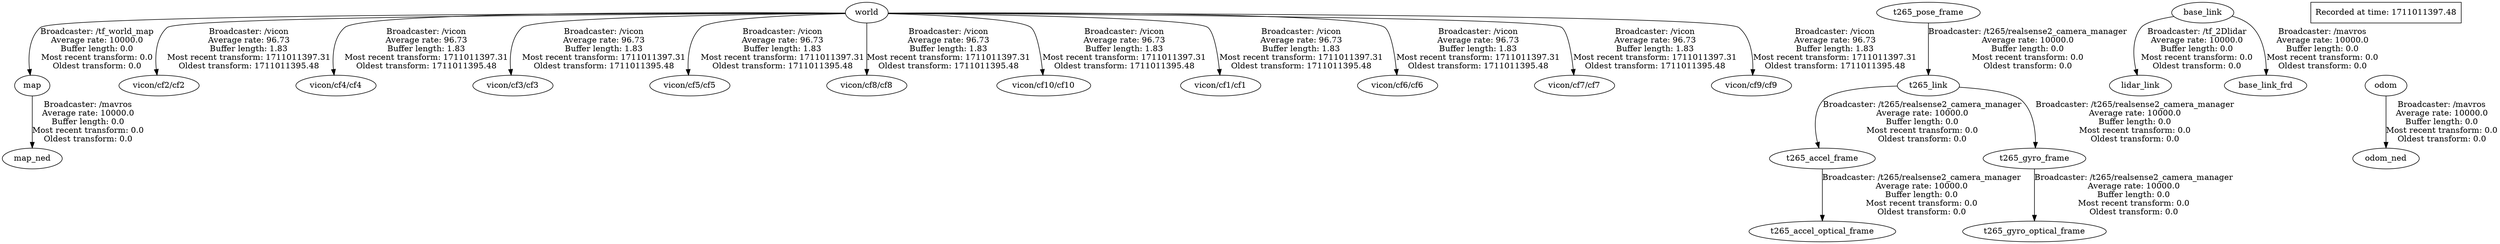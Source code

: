 digraph graphname {
	graph [bb="0,0,3366.5,417",
		compound=True,
		rank=same,
		rankdir=TB,
		ranksep=0.2
	];
	node [label="\N"];
	world	 [height=0.5,
		label=world,
		pos="1172.5,399",
		shape=ellipse,
		width=0.86659];
	map	 [height=0.5,
		label=map,
		pos="43.546,272",
		shape=ellipse,
		width=0.75];
	world -> map	 [label="Broadcaster: /tf_world_map\nAverage rate: 10000.0\nBuffer length: 0.0\nMost recent transform: 0.0\nOldest transform: 0.0",
		lp="134.55,335.5",
		penwidth=1,
		pos="e,39.859,290.14 1141.3,398.82 962.74,397.76 78.332,391.53 57.546,373 37.609,355.22 36.311,323.31 38.606,300.11"];
	vicon__cf2__cf2	 [height=0.5,
		label="vicon/cf2/cf2",
		pos="220.55,272",
		shape=ellipse,
		width=1.6068];
	world -> vicon__cf2__cf2	 [label="Broadcaster: /vicon\nAverage rate: 96.73\nBuffer length: 1.83\nMost recent transform: 1711011397.31\nOldest transform: 1711011395.48",
		lp="342.05,335.5",
		penwidth=1,
		pos="e,216.87,290.12 1141.2,398.68 979.96,396.98 251.81,388.46 234.55,373 214.65,355.18 213.34,323.28 215.63,300.09"];
	vicon__cf4__cf4	 [height=0.5,
		label="vicon/cf4/cf4",
		pos="458.55,272",
		shape=ellipse,
		width=1.6068];
	world -> vicon__cf4__cf4	 [label="Broadcaster: /vicon\nAverage rate: 96.73\nBuffer length: 1.83\nMost recent transform: 1711011397.31\nOldest transform: 1711011395.48",
		lp="581.05,335.5",
		penwidth=1,
		pos="e,455.1,290.12 1141.1,398.94 1008.2,398.54 498.71,395.53 473.55,373 453.62,355.16 451.97,323.26 453.98,300.07"];
	vicon__cf3__cf3	 [height=0.5,
		label="vicon/cf3/cf3",
		pos="696.55,272",
		shape=ellipse,
		width=1.6068];
	world -> vicon__cf3__cf3	 [label="Broadcaster: /vicon\nAverage rate: 96.73\nBuffer length: 1.83\nMost recent transform: 1711011397.31\nOldest transform: 1711011395.48",
		lp="820.05,335.5",
		penwidth=1,
		pos="e,693.37,290.07 1141.1,398.3 1039.9,395.9 728.44,387.37 712.55,373 692.76,355.12 690.69,323.45 692.35,300.33"];
	vicon__cf5__cf5	 [height=0.5,
		label="vicon/cf5/cf5",
		pos="934.55,272",
		shape=ellipse,
		width=1.6068];
	world -> vicon__cf5__cf5	 [label="Broadcaster: /vicon\nAverage rate: 96.73\nBuffer length: 1.83\nMost recent transform: 1711011397.31\nOldest transform: 1711011395.48",
		lp="1061,335.5",
		penwidth=1,
		pos="e,932.13,290.32 1141.3,397.32 1084.1,393.94 967.01,385.58 953.55,373 934.08,354.81 930.86,323.47 931.55,300.51"];
	vicon__cf8__cf8	 [height=0.5,
		label="vicon/cf8/cf8",
		pos="1172.5,272",
		shape=ellipse,
		width=1.6068];
	world -> vicon__cf8__cf8	 [label="Broadcaster: /vicon\nAverage rate: 96.73\nBuffer length: 1.83\nMost recent transform: 1711011397.31\nOldest transform: 1711011395.48",
		lp="1280,335.5",
		penwidth=1,
		pos="e,1172.5,290.16 1172.5,380.8 1172.5,359.77 1172.5,324.91 1172.5,300.32"];
	vicon__cf10__cf10	 [height=0.5,
		label="vicon/cf10/cf10",
		pos="1410.5,272",
		shape=ellipse,
		width=1.8415];
	world -> vicon__cf10__cf10	 [label="Broadcaster: /vicon\nAverage rate: 96.73\nBuffer length: 1.83\nMost recent transform: 1711011397.31\nOldest transform: 1711011395.48",
		lp="1516,335.5",
		penwidth=1,
		pos="e,1409.1,290.11 1203.8,397.22 1260.3,393.72 1375.1,385.2 1388.5,373 1399.1,363.4 1405,326.73 1408,300.34"];
	vicon__cf1__cf1	 [height=0.5,
		label="vicon/cf1/cf1",
		pos="1648.5,272",
		shape=ellipse,
		width=1.6068];
	world -> vicon__cf1__cf1	 [label="Broadcaster: /vicon\nAverage rate: 96.73\nBuffer length: 1.83\nMost recent transform: 1711011397.31\nOldest transform: 1711011395.48",
		lp="1754,335.5",
		penwidth=1,
		pos="e,1647.2,290.21 1203.9,398.24 1304,395.67 1610.5,386.71 1626.5,373 1637.4,363.73 1643.3,326.98 1646.1,300.48"];
	vicon__cf6__cf6	 [height=0.5,
		label="vicon/cf6/cf6",
		pos="1886.5,272",
		shape=ellipse,
		width=1.6068];
	world -> vicon__cf6__cf6	 [label="Broadcaster: /vicon\nAverage rate: 96.73\nBuffer length: 1.83\nMost recent transform: 1711011397.31\nOldest transform: 1711011395.48",
		lp="1992,335.5",
		penwidth=1,
		pos="e,1885.2,290.24 1204.1,398.88 1336.2,398.25 1838.9,394.44 1864.5,373 1875.5,363.84 1881.3,327.06 1884.2,300.53"];
	vicon__cf7__cf7	 [height=0.5,
		label="vicon/cf7/cf7",
		pos="2124.5,272",
		shape=ellipse,
		width=1.6068];
	world -> vicon__cf7__cf7	 [label="Broadcaster: /vicon\nAverage rate: 96.73\nBuffer length: 1.83\nMost recent transform: 1711011397.31\nOldest transform: 1711011395.48",
		lp="2230,335.5",
		penwidth=1,
		pos="e,2123.2,290.26 1203.9,398.65 1364.2,396.8 2084.9,387.66 2102.5,373 2113.5,363.89 2119.4,327.1 2122.2,300.55"];
	vicon__cf9__cf9	 [height=0.5,
		label="vicon/cf9/cf9",
		pos="2362.5,272",
		shape=ellipse,
		width=1.6068];
	world -> vicon__cf9__cf9	 [label="Broadcaster: /vicon\nAverage rate: 96.73\nBuffer length: 1.83\nMost recent transform: 1711011397.31\nOldest transform: 1711011395.48",
		lp="2473,335.5",
		penwidth=1,
		pos="e,2364.6,290.34 1204,398.83 1388.1,397.79 2318,391.59 2340.5,373 2361.4,355.78 2365.3,323.77 2365,300.39"];
	map_ned	 [height=0.5,
		label=map_ned,
		pos="43.546,145",
		shape=ellipse,
		width=1.2096];
	map -> map_ned	 [label="Broadcaster: /mavros\nAverage rate: 10000.0\nBuffer length: 0.0\nMost recent transform: 0.0\nOldest transform: 0.0",
		lp="117.55,208.5",
		penwidth=1,
		pos="e,43.546,163.16 43.546,253.8 43.546,232.77 43.546,197.91 43.546,173.32"];
	t265_link	 [height=0.5,
		label=t265_link,
		pos="2600.5,272",
		shape=ellipse,
		width=1.2277];
	t265_accel_frame	 [height=0.5,
		label=t265_accel_frame,
		pos="2458.5,145",
		shape=ellipse,
		width=2.0582];
	t265_link -> t265_accel_frame	 [label="Broadcaster: /t265/realsense2_camera_manager\nAverage rate: 10000.0\nBuffer length: 0.0\nMost recent transform: 0.0\nOldest transform: 0.0",
		lp="2590,208.5",
		penwidth=1,
		pos="e,2452.5,163.03 2556.4,269.84 2519.8,267.01 2471.8,260.57 2459.5,246 2442.8,226.07 2445.1,195.28 2450.1,172.94"];
	t265_gyro_frame	 [height=0.5,
		label=t265_gyro_frame,
		pos="2742.5,145",
		shape=ellipse,
		width=2.004];
	t265_link -> t265_gyro_frame	 [label="Broadcaster: /t265/realsense2_camera_manager\nAverage rate: 10000.0\nBuffer length: 0.0\nMost recent transform: 0.0\nOldest transform: 0.0",
		lp="2875,208.5",
		penwidth=1,
		pos="e,2744,163.05 2643.4,267.61 2673.3,263.67 2709.7,256.81 2720.5,246 2739.5,227.06 2743.8,195.84 2744.1,173.12"];
	t265_accel_optical_frame	 [height=0.5,
		label=t265_accel_optical_frame,
		pos="2458.5,18",
		shape=ellipse,
		width=2.8525];
	t265_accel_frame -> t265_accel_optical_frame	 [label="Broadcaster: /t265/realsense2_camera_manager\nAverage rate: 10000.0\nBuffer length: 0.0\nMost recent transform: 0.0\nOldest transform: 0.0",
		lp="2589,81.5",
		penwidth=1,
		pos="e,2458.5,36.162 2458.5,126.8 2458.5,105.77 2458.5,70.909 2458.5,46.324"];
	base_link	 [height=0.5,
		label=base_link,
		pos="2969.5,399",
		shape=ellipse,
		width=1.2277];
	lidar_link	 [height=0.5,
		label=lidar_link,
		pos="2884.5,272",
		shape=ellipse,
		width=1.2457];
	base_link -> lidar_link	 [label="Broadcaster: /tf_2Dlidar\nAverage rate: 10000.0\nBuffer length: 0.0\nMost recent transform: 0.0\nOldest transform: 0.0",
		lp="2959.5,335.5",
		penwidth=1,
		pos="e,2878.9,290.06 2929.2,391.22 2910.4,386.72 2891.1,380.47 2885.5,373 2870.1,352.24 2872.1,321.84 2876.6,299.82"];
	base_link_frd	 [height=0.5,
		label=base_link_frd,
		pos="3055.5,272",
		shape=ellipse,
		width=1.6429];
	base_link -> base_link_frd	 [label="Broadcaster: /mavros\nAverage rate: 10000.0\nBuffer length: 0.0\nMost recent transform: 0.0\nOldest transform: 0.0",
		lp="3130.5,335.5",
		penwidth=1,
		pos="e,3056.4,290.25 3008.3,390.13 3017.7,386.29 3027,380.8 3033.5,373 3050.5,352.82 3055.3,322.53 3056.2,300.38"];
	t265_gyro_optical_frame	 [height=0.5,
		label=t265_gyro_optical_frame,
		pos="2742.5,18",
		shape=ellipse,
		width=2.7984];
	t265_gyro_frame -> t265_gyro_optical_frame	 [label="Broadcaster: /t265/realsense2_camera_manager\nAverage rate: 10000.0\nBuffer length: 0.0\nMost recent transform: 0.0\nOldest transform: 0.0",
		lp="2873,81.5",
		penwidth=1,
		pos="e,2742.5,36.162 2742.5,126.8 2742.5,105.77 2742.5,70.909 2742.5,46.324"];
	t265_pose_frame	 [height=0.5,
		label=t265_pose_frame,
		pos="2600.5,399",
		shape=ellipse,
		width=2.004];
	t265_pose_frame -> t265_link	 [label="Broadcaster: /t265/realsense2_camera_manager\nAverage rate: 10000.0\nBuffer length: 0.0\nMost recent transform: 0.0\nOldest transform: 0.0",
		lp="2731,335.5",
		penwidth=1,
		pos="e,2600.5,290.16 2600.5,380.8 2600.5,359.77 2600.5,324.91 2600.5,300.32"];
	odom	 [height=0.5,
		label=odom,
		pos="3218.5,272",
		shape=ellipse,
		width=0.86659];
	odom_ned	 [height=0.5,
		label=odom_ned,
		pos="3218.5,145",
		shape=ellipse,
		width=1.336];
	odom -> odom_ned	 [label="Broadcaster: /mavros\nAverage rate: 10000.0\nBuffer length: 0.0\nMost recent transform: 0.0\nOldest transform: 0.0",
		lp="3292.5,208.5",
		penwidth=1,
		pos="e,3218.5,163.16 3218.5,253.8 3218.5,232.77 3218.5,197.91 3218.5,173.32"];
	"_22Recorded_20at_20time_3A_201711011397.48_22"	 [height=0.5,
		label="Recorded at time: 1711011397.48",
		pos="3218.5,399",
		shape=box,
		width=2.8194];
	"_22Recorded_20at_20time_3A_201711011397.48_22" -> odom	 [penwidth=1,
		pos="e,3218.5,290.16 3218.5,380.8 3218.5,359.77 3218.5,324.91 3218.5,300.32",
		style=invis];
}
